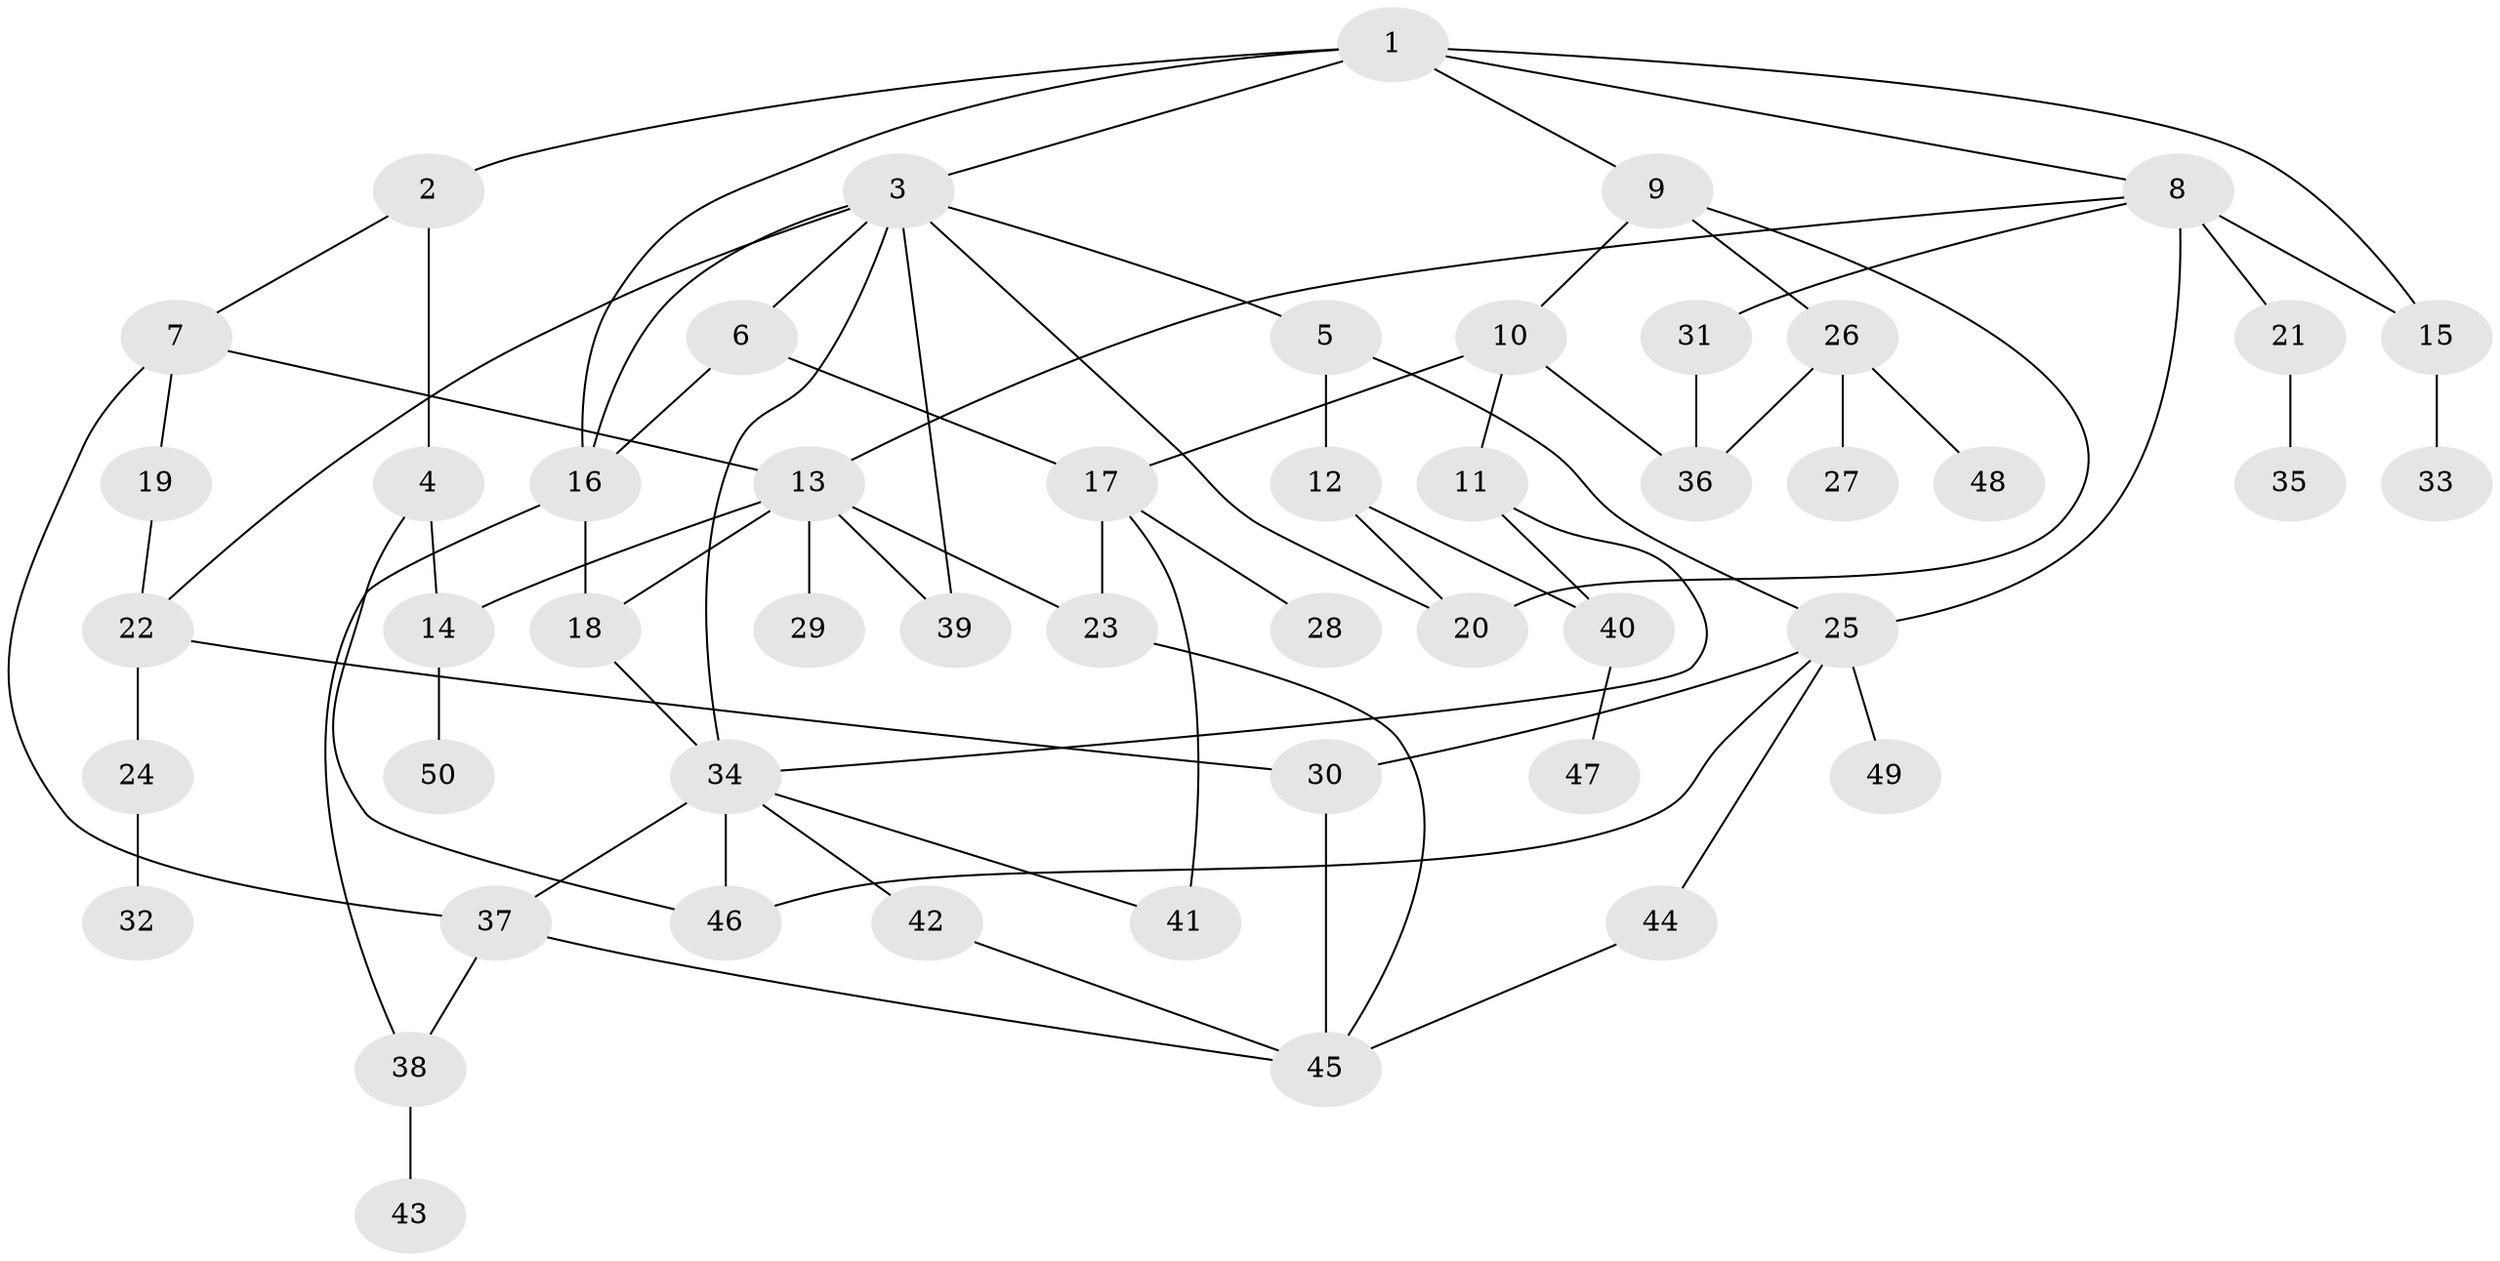 // original degree distribution, {7: 0.028169014084507043, 3: 0.22535211267605634, 5: 0.11267605633802817, 4: 0.09859154929577464, 8: 0.028169014084507043, 2: 0.2535211267605634, 1: 0.2535211267605634}
// Generated by graph-tools (version 1.1) at 2025/48/03/04/25 22:48:41]
// undirected, 50 vertices, 77 edges
graph export_dot {
  node [color=gray90,style=filled];
  1;
  2;
  3;
  4;
  5;
  6;
  7;
  8;
  9;
  10;
  11;
  12;
  13;
  14;
  15;
  16;
  17;
  18;
  19;
  20;
  21;
  22;
  23;
  24;
  25;
  26;
  27;
  28;
  29;
  30;
  31;
  32;
  33;
  34;
  35;
  36;
  37;
  38;
  39;
  40;
  41;
  42;
  43;
  44;
  45;
  46;
  47;
  48;
  49;
  50;
  1 -- 2 [weight=1.0];
  1 -- 3 [weight=1.0];
  1 -- 8 [weight=1.0];
  1 -- 9 [weight=1.0];
  1 -- 15 [weight=1.0];
  1 -- 16 [weight=1.0];
  2 -- 4 [weight=1.0];
  2 -- 7 [weight=1.0];
  3 -- 5 [weight=1.0];
  3 -- 6 [weight=1.0];
  3 -- 16 [weight=1.0];
  3 -- 20 [weight=1.0];
  3 -- 22 [weight=1.0];
  3 -- 34 [weight=1.0];
  3 -- 39 [weight=1.0];
  4 -- 14 [weight=1.0];
  4 -- 46 [weight=1.0];
  5 -- 12 [weight=1.0];
  5 -- 25 [weight=1.0];
  6 -- 16 [weight=1.0];
  6 -- 17 [weight=1.0];
  7 -- 13 [weight=1.0];
  7 -- 19 [weight=1.0];
  7 -- 37 [weight=1.0];
  8 -- 13 [weight=1.0];
  8 -- 15 [weight=2.0];
  8 -- 21 [weight=1.0];
  8 -- 25 [weight=1.0];
  8 -- 31 [weight=1.0];
  9 -- 10 [weight=1.0];
  9 -- 20 [weight=1.0];
  9 -- 26 [weight=1.0];
  10 -- 11 [weight=1.0];
  10 -- 17 [weight=1.0];
  10 -- 36 [weight=1.0];
  11 -- 34 [weight=1.0];
  11 -- 40 [weight=1.0];
  12 -- 20 [weight=1.0];
  12 -- 40 [weight=1.0];
  13 -- 14 [weight=1.0];
  13 -- 18 [weight=1.0];
  13 -- 23 [weight=1.0];
  13 -- 29 [weight=1.0];
  13 -- 39 [weight=1.0];
  14 -- 50 [weight=1.0];
  15 -- 33 [weight=1.0];
  16 -- 18 [weight=1.0];
  16 -- 38 [weight=1.0];
  17 -- 23 [weight=2.0];
  17 -- 28 [weight=1.0];
  17 -- 41 [weight=1.0];
  18 -- 34 [weight=1.0];
  19 -- 22 [weight=1.0];
  21 -- 35 [weight=1.0];
  22 -- 24 [weight=1.0];
  22 -- 30 [weight=1.0];
  23 -- 45 [weight=1.0];
  24 -- 32 [weight=1.0];
  25 -- 30 [weight=1.0];
  25 -- 44 [weight=1.0];
  25 -- 46 [weight=1.0];
  25 -- 49 [weight=1.0];
  26 -- 27 [weight=1.0];
  26 -- 36 [weight=1.0];
  26 -- 48 [weight=1.0];
  30 -- 45 [weight=1.0];
  31 -- 36 [weight=1.0];
  34 -- 37 [weight=1.0];
  34 -- 41 [weight=1.0];
  34 -- 42 [weight=1.0];
  34 -- 46 [weight=1.0];
  37 -- 38 [weight=1.0];
  37 -- 45 [weight=1.0];
  38 -- 43 [weight=1.0];
  40 -- 47 [weight=1.0];
  42 -- 45 [weight=1.0];
  44 -- 45 [weight=1.0];
}

